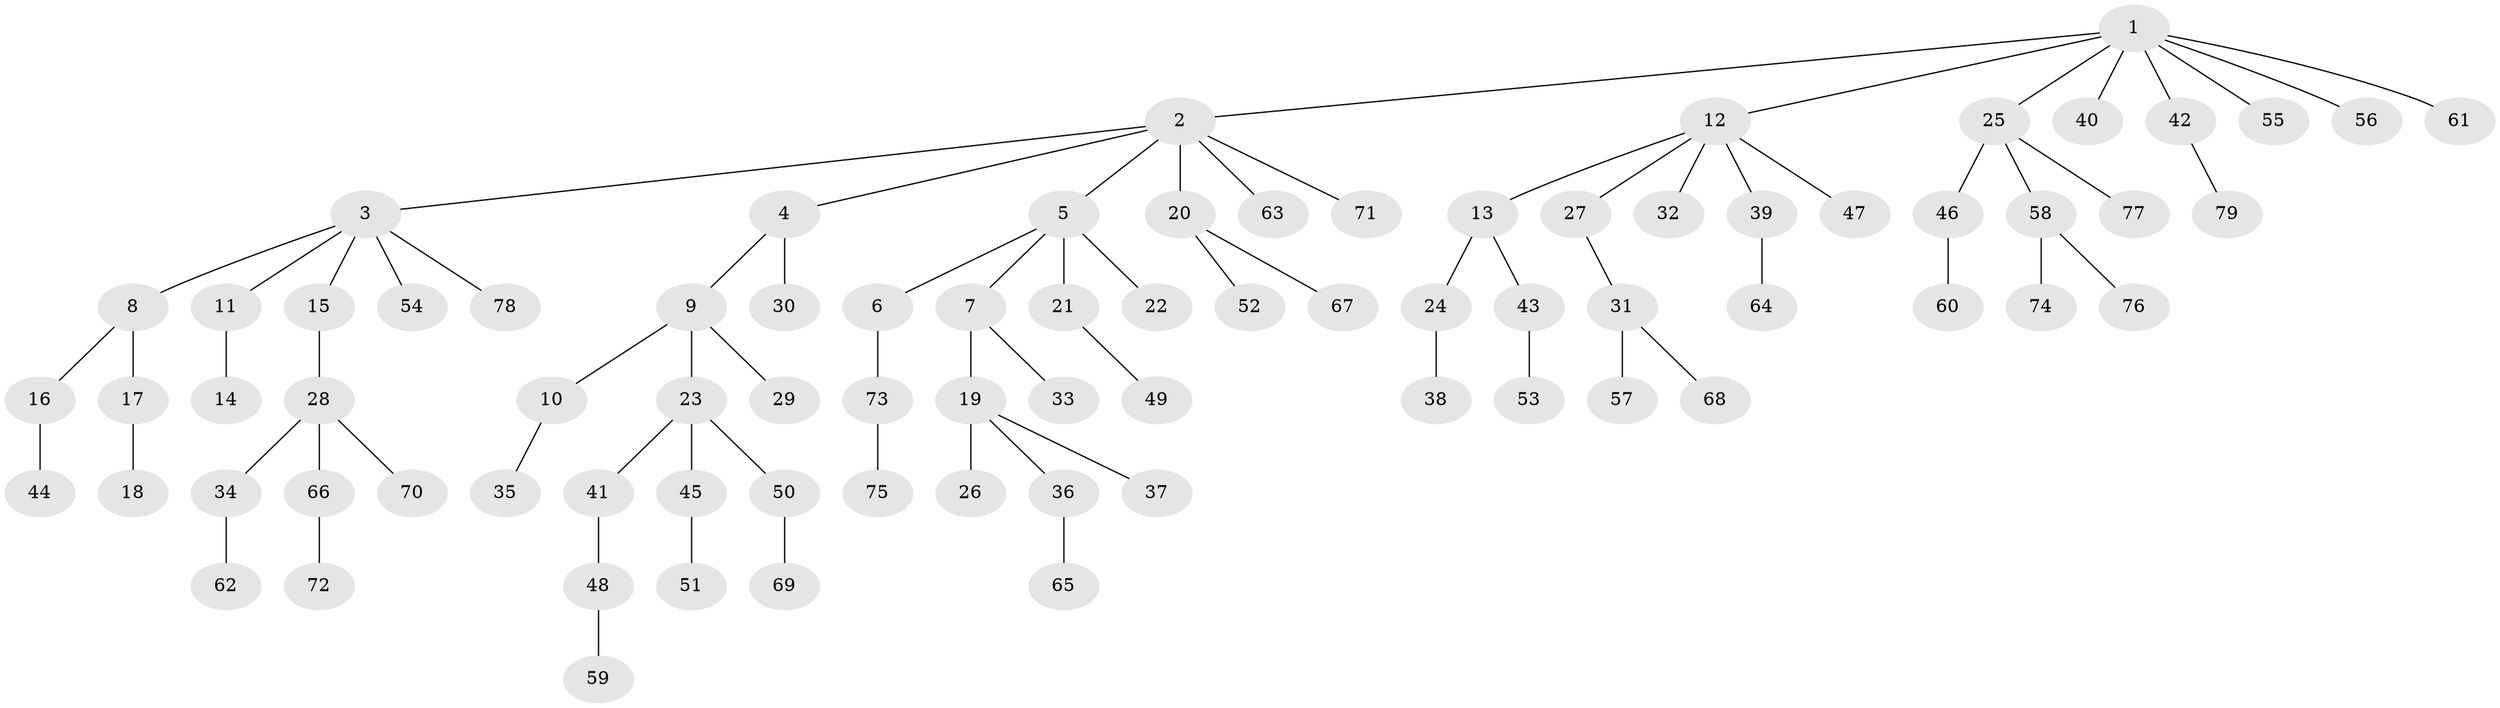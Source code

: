 // Generated by graph-tools (version 1.1) at 2025/11/02/27/25 16:11:27]
// undirected, 79 vertices, 78 edges
graph export_dot {
graph [start="1"]
  node [color=gray90,style=filled];
  1;
  2;
  3;
  4;
  5;
  6;
  7;
  8;
  9;
  10;
  11;
  12;
  13;
  14;
  15;
  16;
  17;
  18;
  19;
  20;
  21;
  22;
  23;
  24;
  25;
  26;
  27;
  28;
  29;
  30;
  31;
  32;
  33;
  34;
  35;
  36;
  37;
  38;
  39;
  40;
  41;
  42;
  43;
  44;
  45;
  46;
  47;
  48;
  49;
  50;
  51;
  52;
  53;
  54;
  55;
  56;
  57;
  58;
  59;
  60;
  61;
  62;
  63;
  64;
  65;
  66;
  67;
  68;
  69;
  70;
  71;
  72;
  73;
  74;
  75;
  76;
  77;
  78;
  79;
  1 -- 2;
  1 -- 12;
  1 -- 25;
  1 -- 40;
  1 -- 42;
  1 -- 55;
  1 -- 56;
  1 -- 61;
  2 -- 3;
  2 -- 4;
  2 -- 5;
  2 -- 20;
  2 -- 63;
  2 -- 71;
  3 -- 8;
  3 -- 11;
  3 -- 15;
  3 -- 54;
  3 -- 78;
  4 -- 9;
  4 -- 30;
  5 -- 6;
  5 -- 7;
  5 -- 21;
  5 -- 22;
  6 -- 73;
  7 -- 19;
  7 -- 33;
  8 -- 16;
  8 -- 17;
  9 -- 10;
  9 -- 23;
  9 -- 29;
  10 -- 35;
  11 -- 14;
  12 -- 13;
  12 -- 27;
  12 -- 32;
  12 -- 39;
  12 -- 47;
  13 -- 24;
  13 -- 43;
  15 -- 28;
  16 -- 44;
  17 -- 18;
  19 -- 26;
  19 -- 36;
  19 -- 37;
  20 -- 52;
  20 -- 67;
  21 -- 49;
  23 -- 41;
  23 -- 45;
  23 -- 50;
  24 -- 38;
  25 -- 46;
  25 -- 58;
  25 -- 77;
  27 -- 31;
  28 -- 34;
  28 -- 66;
  28 -- 70;
  31 -- 57;
  31 -- 68;
  34 -- 62;
  36 -- 65;
  39 -- 64;
  41 -- 48;
  42 -- 79;
  43 -- 53;
  45 -- 51;
  46 -- 60;
  48 -- 59;
  50 -- 69;
  58 -- 74;
  58 -- 76;
  66 -- 72;
  73 -- 75;
}
